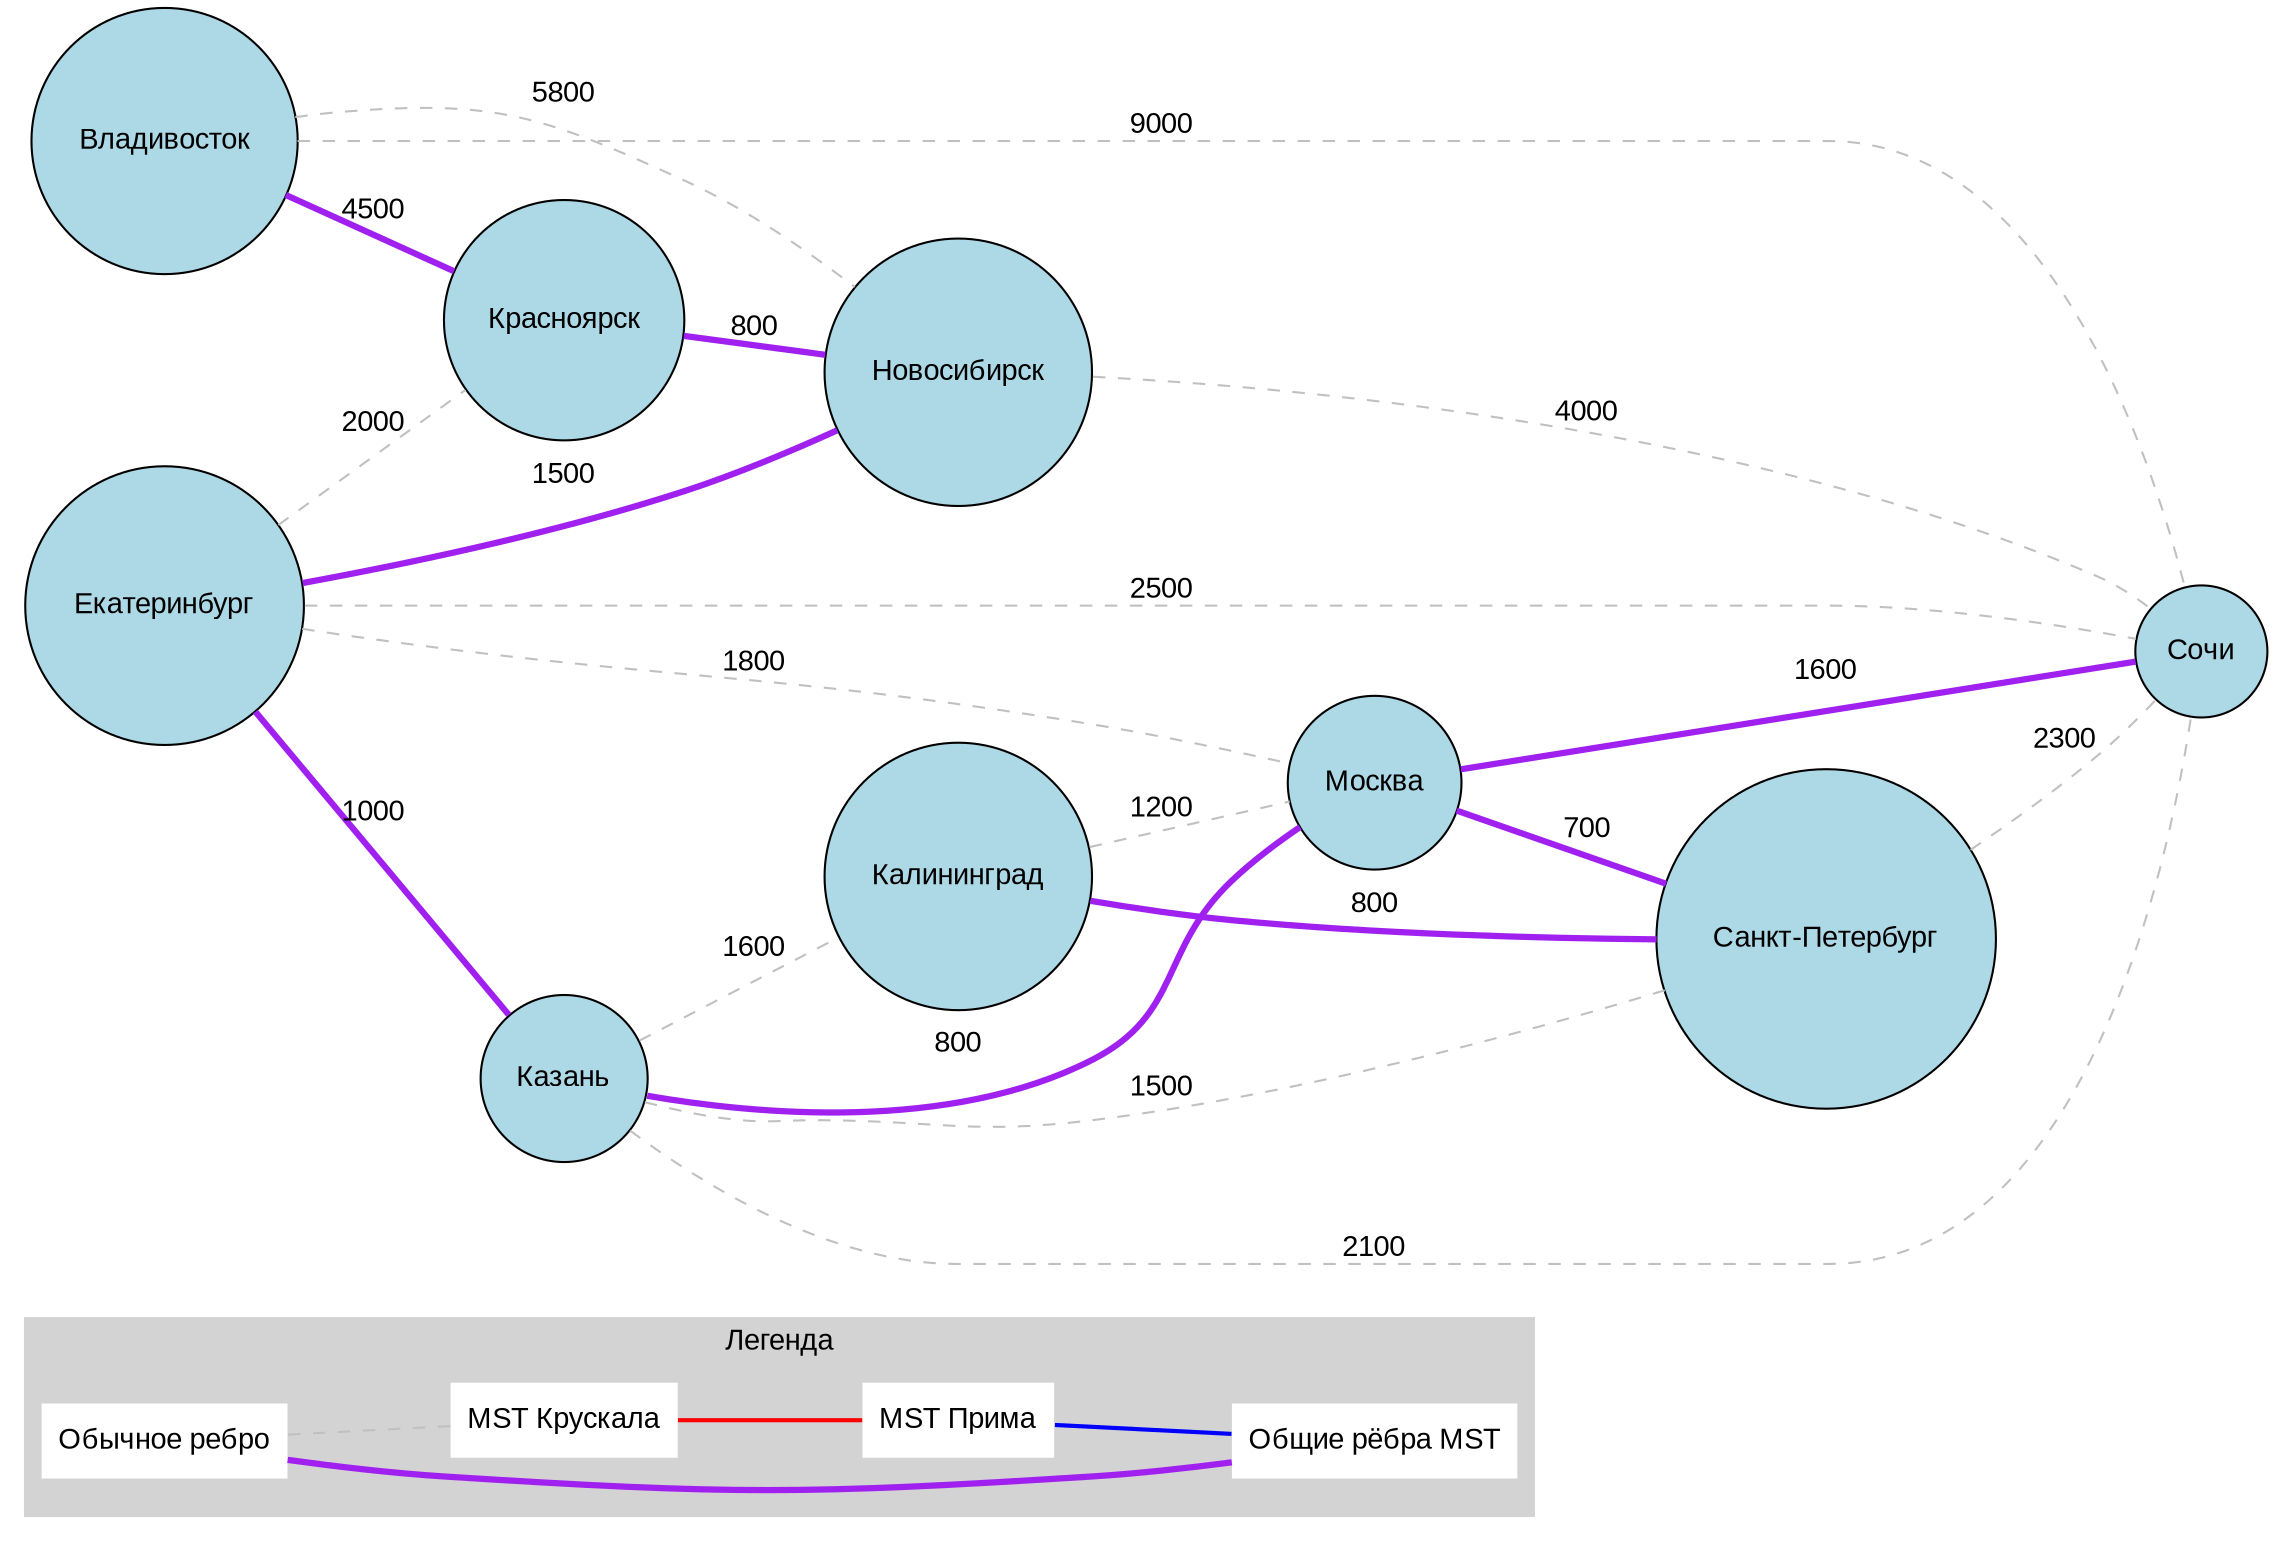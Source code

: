 graph G {
  // Graph settings
  graph [fontname="Arial", rankdir=LR, splines=true];
  node [fontname="Arial", shape=circle, style=filled, fillcolor=lightblue];
  edge [fontname="Arial"];

  // Legend
  subgraph cluster_legend {
    label="Легенда";
    style=filled;
    color=lightgrey;
    fontsize=14;
    "Обычное ребро" [shape=plaintext, label="Обычное ребро", fillcolor=white];
    "MST Крускала" [shape=plaintext, label="MST Крускала", fillcolor=white];
    "MST Прима" [shape=plaintext, label="MST Прима", fillcolor=white];
    "Общие рёбра" [shape=plaintext, label="Общие рёбра MST", fillcolor=white];
    "Обычное ребро" -- "MST Крускала" [style=dashed, color=grey];
    "MST Крускала" -- "MST Прима" [color=red, penwidth=2.0];
    "MST Прима" -- "Общие рёбра" [color=blue, penwidth=2.0];
    "Общие рёбра" -- "Обычное ребро" [color=purple, penwidth=3.0];
  }

  // Vertices
  "Владивосток";
  "Екатеринбург";
  "Казань";
  "Калининград";
  "Красноярск";
  "Москва";
  "Новосибирск";
  "Санкт-Петербург";
  "Сочи";

  // Edges
  "Владивосток" -- "Красноярск" [label="4500", color=purple, penwidth=3.0];
  "Владивосток" -- "Новосибирск" [label="5800", style=dashed, color=grey];
  "Владивосток" -- "Сочи" [label="9000", style=dashed, color=grey];
  "Екатеринбург" -- "Казань" [label="1000", color=purple, penwidth=3.0];
  "Екатеринбург" -- "Красноярск" [label="2000", style=dashed, color=grey];
  "Екатеринбург" -- "Москва" [label="1800", style=dashed, color=grey];
  "Екатеринбург" -- "Новосибирск" [label="1500", color=purple, penwidth=3.0];
  "Екатеринбург" -- "Сочи" [label="2500", style=dashed, color=grey];
  "Казань" -- "Калининград" [label="1600", style=dashed, color=grey];
  "Казань" -- "Москва" [label="800", color=purple, penwidth=3.0];
  "Казань" -- "Санкт-Петербург" [label="1500", style=dashed, color=grey];
  "Казань" -- "Сочи" [label="2100", style=dashed, color=grey];
  "Калининград" -- "Москва" [label="1200", style=dashed, color=grey];
  "Калининград" -- "Санкт-Петербург" [label="800", color=purple, penwidth=3.0];
  "Красноярск" -- "Новосибирск" [label="800", color=purple, penwidth=3.0];
  "Москва" -- "Санкт-Петербург" [label="700", color=purple, penwidth=3.0];
  "Москва" -- "Сочи" [label="1600", color=purple, penwidth=3.0];
  "Новосибирск" -- "Сочи" [label="4000", style=dashed, color=grey];
  "Санкт-Петербург" -- "Сочи" [label="2300", style=dashed, color=grey];
}
